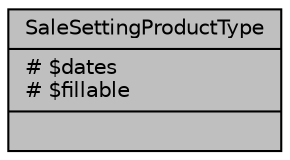 digraph "SaleSettingProductType"
{
 // LATEX_PDF_SIZE
  bgcolor="transparent";
  edge [fontname="Helvetica",fontsize="10",labelfontname="Helvetica",labelfontsize="10"];
  node [fontname="Helvetica",fontsize="10",shape=record];
  Node1 [label="{SaleSettingProductType\n|# $dates\l# $fillable\l|}",height=0.2,width=0.4,color="black", fillcolor="grey75", style="filled", fontcolor="black",tooltip="Datos de tipos de producto."];
}
